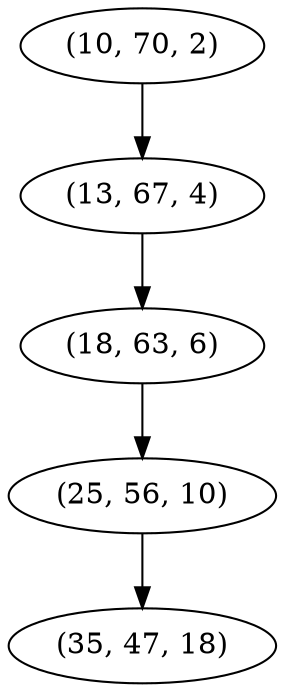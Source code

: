 digraph tree {
    "(10, 70, 2)";
    "(13, 67, 4)";
    "(18, 63, 6)";
    "(25, 56, 10)";
    "(35, 47, 18)";
    "(10, 70, 2)" -> "(13, 67, 4)";
    "(13, 67, 4)" -> "(18, 63, 6)";
    "(18, 63, 6)" -> "(25, 56, 10)";
    "(25, 56, 10)" -> "(35, 47, 18)";
}
